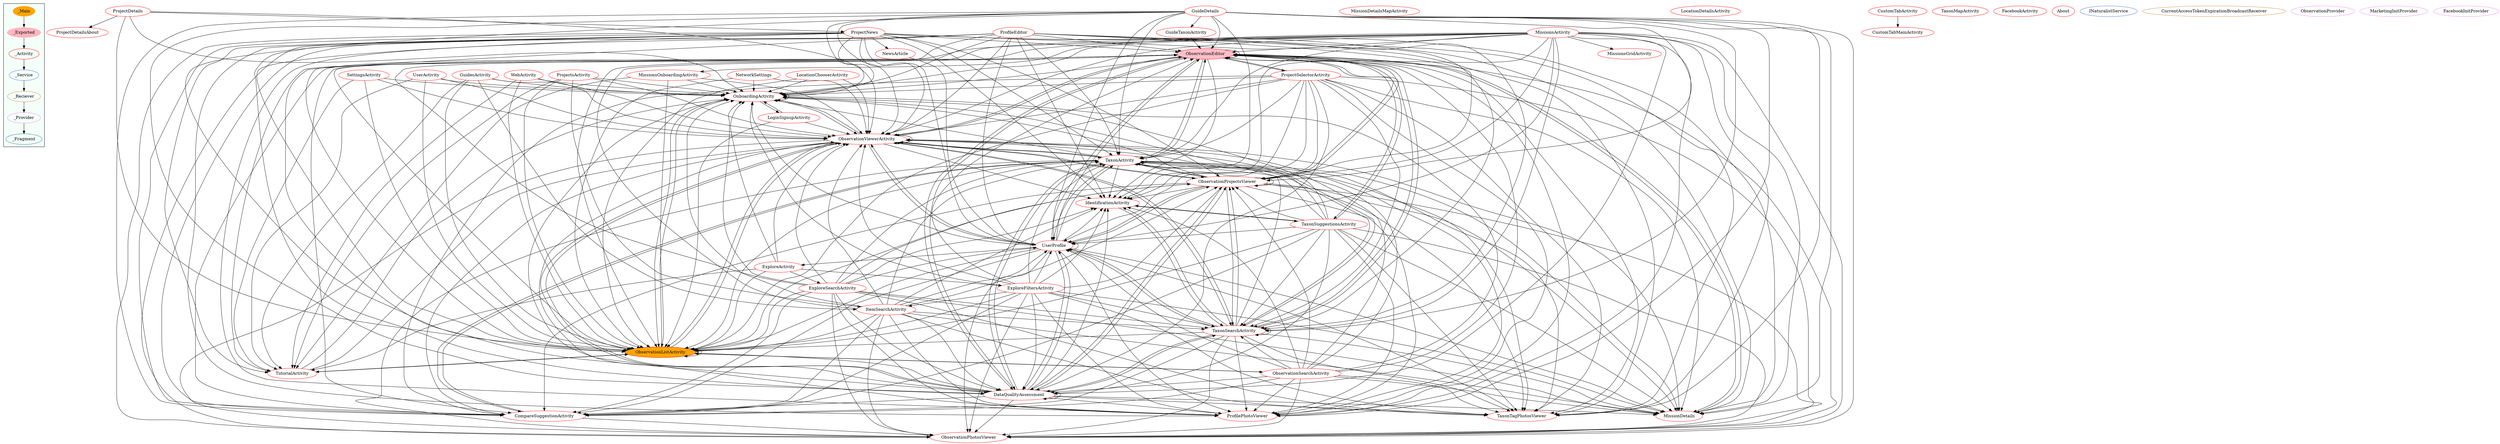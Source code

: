 digraph G {
subgraph cluster_legend{ 
bgcolor=mintcream;
_Activity[color = red];
_Service[color = royalblue];
_Provider[color = violet];
_Reciever[color = peru];
_Fragment[color = teal];
_Main[style=filled, fillcolor=orange, color = mintcream];
_Exported[style=filled, fillcolor=lightpink, color = mintcream];
_Main -> _Exported -> _Activity -> _Service -> _Reciever -> _Provider -> _Fragment; 
}
ObservationEditor[style=filled, fillcolor=pink, color = red];
ProfilePhotoViewer[color = red];
OnboardingActivity[color = red];
NetworkSettings[color = red];
TutorialActivity[color = red];
LoginSignupActivity[color = red];
MissionDetailsMapActivity[color = red];
TaxonSuggestionsActivity[color = red];
ObservationSearchActivity[color = red];
ObservationProjectsViewer[color = red];
MissionDetails[color = red];
ProjectSelectorActivity[color = red];
ExploreFiltersActivity[color = red];
MissionsActivity[color = red];
LocationDetailsActivity[color = red];
ExploreActivity[color = red];
IdentificationActivity[color = red];
DataQualityAssessment[color = red];
GuideDetails[color = red];
CustomTabActivity[color = red];
ObservationListActivity[style=filled, fillcolor=orange, color = red];
ProjectDetailsAbout[color = red];
TaxonSearchActivity[color = red];
TaxonMapActivity[color = red];
ObservationPhotosViewer[color = red];
ProjectNews[color = red];
UserProfile[color = red];
MissionsGridActivity[color = red];
GuideTaxonActivity[color = red];
TaxonTagPhotosViewer[color = red];
FacebookActivity[color = red];
UserActivity[color = red];
ProfileEditor[color = red];
About[color = red];
CompareSuggestionActivity[color = red];
LocationChooserActivity[color = red];
WebActivity[color = red];
SettingsActivity[color = red];
CustomTabMainActivity[color = red];
ProjectDetails[color = red];
TaxonActivity[color = red];
MissionsOnboardingActivity[color = red];
ObservationViewerActivity[color = red];
NewsArticle[color = red];
ExploreSearchActivity[color = red];
GuidesActivity[color = red];
ItemSearchActivity[color = red];
ProjectsActivity[color = red];
INaturalistService[color = royalblue];
CurrentAccessTokenExpirationBroadcastReceiver[color = peru];
ObservationProvider[color = violet];
MarketingInitProvider[color = violet];
FacebookInitProvider[color = violet];
ObservationEditor->ProjectSelectorActivity;
ObservationEditor->ObservationListActivity;
ObservationEditor->ObservationEditor;
ObservationEditor->OnboardingActivity;
ObservationEditor->CompareSuggestionActivity;
ObservationEditor->TaxonSuggestionsActivity;
ObservationEditor->ObservationViewerActivity;
ObservationEditor->TaxonTagPhotosViewer;
ObservationEditor->TaxonActivity;
ObservationEditor->ObservationPhotosViewer;
ObservationEditor->TaxonSearchActivity;
ObservationEditor->UserProfile;
ObservationEditor->DataQualityAssessment;
ObservationEditor->IdentificationActivity;
ObservationEditor->ObservationProjectsViewer;
ObservationEditor->MissionDetails;
ObservationEditor->ProfilePhotoViewer;
OnboardingActivity->ObservationListActivity;
OnboardingActivity->OnboardingActivity;
OnboardingActivity->ObservationViewerActivity;
OnboardingActivity->LoginSignupActivity;
NetworkSettings->ObservationListActivity;
NetworkSettings->ObservationViewerActivity;
NetworkSettings->OnboardingActivity;
TutorialActivity->OnboardingActivity;
TutorialActivity->ObservationListActivity;
TutorialActivity->ObservationViewerActivity;
LoginSignupActivity->ObservationListActivity;
LoginSignupActivity->ObservationViewerActivity;
LoginSignupActivity->OnboardingActivity;
TaxonSuggestionsActivity->ProfilePhotoViewer;
TaxonSuggestionsActivity->UserProfile;
TaxonSuggestionsActivity->TaxonTagPhotosViewer;
TaxonSuggestionsActivity->ObservationProjectsViewer;
TaxonSuggestionsActivity->DataQualityAssessment;
TaxonSuggestionsActivity->MissionDetails;
TaxonSuggestionsActivity->TaxonSearchActivity;
TaxonSuggestionsActivity->ObservationPhotosViewer;
TaxonSuggestionsActivity->ObservationListActivity;
TaxonSuggestionsActivity->TaxonActivity;
TaxonSuggestionsActivity->IdentificationActivity;
TaxonSuggestionsActivity->OnboardingActivity;
TaxonSuggestionsActivity->ObservationViewerActivity;
TaxonSuggestionsActivity->CompareSuggestionActivity;
TaxonSuggestionsActivity->ObservationEditor;
ObservationSearchActivity->MissionDetails;
ObservationSearchActivity->CompareSuggestionActivity;
ObservationSearchActivity->OnboardingActivity;
ObservationSearchActivity->TaxonSearchActivity;
ObservationSearchActivity->ObservationProjectsViewer;
ObservationSearchActivity->ObservationPhotosViewer;
ObservationSearchActivity->ObservationListActivity;
ObservationSearchActivity->UserProfile;
ObservationSearchActivity->TaxonTagPhotosViewer;
ObservationSearchActivity->ObservationViewerActivity;
ObservationSearchActivity->DataQualityAssessment;
ObservationSearchActivity->TaxonActivity;
ObservationSearchActivity->IdentificationActivity;
ObservationSearchActivity->ProfilePhotoViewer;
ObservationSearchActivity->ObservationEditor;
ObservationProjectsViewer->ObservationPhotosViewer;
ObservationProjectsViewer->TaxonSearchActivity;
ObservationProjectsViewer->TaxonTagPhotosViewer;
ObservationProjectsViewer->ObservationProjectsViewer;
ObservationProjectsViewer->ObservationViewerActivity;
ObservationProjectsViewer->ObservationEditor;
ObservationProjectsViewer->DataQualityAssessment;
ObservationProjectsViewer->ObservationListActivity;
ObservationProjectsViewer->ProfilePhotoViewer;
ObservationProjectsViewer->MissionDetails;
ObservationProjectsViewer->TaxonActivity;
ObservationProjectsViewer->CompareSuggestionActivity;
ObservationProjectsViewer->UserProfile;
ObservationProjectsViewer->IdentificationActivity;
ObservationProjectsViewer->OnboardingActivity;
MissionDetails->ObservationEditor;
ExploreFiltersActivity->IdentificationActivity;
ExploreFiltersActivity->UserProfile;
ExploreFiltersActivity->ProfilePhotoViewer;
ExploreFiltersActivity->TaxonActivity;
ExploreFiltersActivity->MissionDetails;
ExploreFiltersActivity->ObservationPhotosViewer;
ExploreFiltersActivity->ObservationListActivity;
ExploreFiltersActivity->ObservationViewerActivity;
ExploreFiltersActivity->ItemSearchActivity;
ExploreFiltersActivity->ObservationEditor;
ExploreFiltersActivity->ObservationProjectsViewer;
ExploreFiltersActivity->DataQualityAssessment;
ExploreFiltersActivity->CompareSuggestionActivity;
ExploreFiltersActivity->TaxonTagPhotosViewer;
ExploreFiltersActivity->OnboardingActivity;
ExploreFiltersActivity->TaxonSearchActivity;
ProjectSelectorActivity->CompareSuggestionActivity;
ProjectSelectorActivity->ProfilePhotoViewer;
ProjectSelectorActivity->ObservationListActivity;
ProjectSelectorActivity->ObservationViewerActivity;
ProjectSelectorActivity->ObservationPhotosViewer;
ProjectSelectorActivity->IdentificationActivity;
ProjectSelectorActivity->UserProfile;
ProjectSelectorActivity->TaxonActivity;
ProjectSelectorActivity->ObservationEditor;
ProjectSelectorActivity->ObservationProjectsViewer;
ProjectSelectorActivity->MissionDetails;
ProjectSelectorActivity->DataQualityAssessment;
ProjectSelectorActivity->TaxonTagPhotosViewer;
ProjectSelectorActivity->OnboardingActivity;
ProjectSelectorActivity->TaxonSearchActivity;
MissionsActivity->TaxonActivity;
MissionsActivity->ObservationPhotosViewer;
MissionsActivity->MissionsGridActivity;
MissionsActivity->ObservationEditor;
MissionsActivity->UserProfile;
MissionsActivity->OnboardingActivity;
MissionsActivity->ObservationListActivity;
MissionsActivity->IdentificationActivity;
MissionsActivity->TaxonTagPhotosViewer;
MissionsActivity->TutorialActivity;
MissionsActivity->ObservationViewerActivity;
MissionsActivity->MissionsOnboardingActivity;
MissionsActivity->MissionDetails;
MissionsActivity->ObservationProjectsViewer;
MissionsActivity->ProfilePhotoViewer;
MissionsActivity->CompareSuggestionActivity;
MissionsActivity->TaxonSearchActivity;
MissionsActivity->DataQualityAssessment;
ExploreActivity->TutorialActivity;
ExploreActivity->ExploreFiltersActivity;
ExploreActivity->ObservationViewerActivity;
ExploreActivity->OnboardingActivity;
ExploreActivity->ExploreSearchActivity;
ExploreActivity->ObservationListActivity;
IdentificationActivity->TaxonSearchActivity;
IdentificationActivity->TaxonSuggestionsActivity;
DataQualityAssessment->UserProfile;
DataQualityAssessment->TaxonTagPhotosViewer;
DataQualityAssessment->ObservationEditor;
DataQualityAssessment->ObservationViewerActivity;
DataQualityAssessment->MissionDetails;
DataQualityAssessment->IdentificationActivity;
DataQualityAssessment->OnboardingActivity;
DataQualityAssessment->ObservationProjectsViewer;
DataQualityAssessment->TaxonActivity;
DataQualityAssessment->TaxonSearchActivity;
DataQualityAssessment->ObservationPhotosViewer;
DataQualityAssessment->ProfilePhotoViewer;
DataQualityAssessment->DataQualityAssessment;
DataQualityAssessment->ObservationListActivity;
DataQualityAssessment->CompareSuggestionActivity;
GuideDetails->GuideTaxonActivity;
GuideDetails->ObservationViewerActivity;
GuideDetails->UserProfile;
GuideDetails->MissionDetails;
GuideDetails->ObservationEditor;
GuideDetails->TaxonActivity;
GuideDetails->TaxonTagPhotosViewer;
GuideDetails->DataQualityAssessment;
GuideDetails->IdentificationActivity;
GuideDetails->ProfilePhotoViewer;
GuideDetails->TaxonSearchActivity;
GuideDetails->ObservationProjectsViewer;
GuideDetails->ObservationListActivity;
GuideDetails->CompareSuggestionActivity;
GuideDetails->ObservationPhotosViewer;
GuideDetails->OnboardingActivity;
CustomTabActivity->CustomTabMainActivity;
ObservationListActivity->ObservationViewerActivity;
ObservationListActivity->ObservationSearchActivity;
ObservationListActivity->OnboardingActivity;
ObservationListActivity->ObservationListActivity;
ObservationListActivity->TutorialActivity;
TaxonSearchActivity->TaxonTagPhotosViewer;
TaxonSearchActivity->TaxonSearchActivity;
TaxonSearchActivity->ObservationProjectsViewer;
TaxonSearchActivity->ObservationViewerActivity;
TaxonSearchActivity->OnboardingActivity;
TaxonSearchActivity->UserProfile;
TaxonSearchActivity->ObservationPhotosViewer;
TaxonSearchActivity->IdentificationActivity;
TaxonSearchActivity->ObservationListActivity;
TaxonSearchActivity->TaxonActivity;
TaxonSearchActivity->MissionDetails;
TaxonSearchActivity->ProfilePhotoViewer;
TaxonSearchActivity->DataQualityAssessment;
TaxonSearchActivity->CompareSuggestionActivity;
TaxonSearchActivity->ObservationEditor;
ProjectNews->ObservationProjectsViewer;
ProjectNews->IdentificationActivity;
ProjectNews->TaxonTagPhotosViewer;
ProjectNews->ObservationViewerActivity;
ProjectNews->ObservationEditor;
ProjectNews->TaxonSearchActivity;
ProjectNews->UserProfile;
ProjectNews->NewsArticle;
ProjectNews->TaxonActivity;
ProjectNews->DataQualityAssessment;
ProjectNews->ObservationListActivity;
ProjectNews->OnboardingActivity;
ProjectNews->ProfilePhotoViewer;
ProjectNews->CompareSuggestionActivity;
ProjectNews->TutorialActivity;
ProjectNews->ObservationPhotosViewer;
ProjectNews->MissionDetails;
UserProfile->DataQualityAssessment;
UserProfile->ObservationViewerActivity;
UserProfile->ObservationEditor;
UserProfile->UserProfile;
UserProfile->TaxonTagPhotosViewer;
UserProfile->TaxonActivity;
UserProfile->ExploreActivity;
UserProfile->ProfilePhotoViewer;
UserProfile->ObservationPhotosViewer;
UserProfile->CompareSuggestionActivity;
UserProfile->MissionDetails;
UserProfile->TaxonSearchActivity;
UserProfile->OnboardingActivity;
UserProfile->ObservationListActivity;
UserProfile->IdentificationActivity;
UserProfile->ObservationProjectsViewer;
GuideTaxonActivity->ObservationEditor;
UserActivity->OnboardingActivity;
UserActivity->TutorialActivity;
UserActivity->ObservationViewerActivity;
UserActivity->ObservationListActivity;
ProfileEditor->MissionDetails;
ProfileEditor->ObservationViewerActivity;
ProfileEditor->ObservationPhotosViewer;
ProfileEditor->OnboardingActivity;
ProfileEditor->ProfilePhotoViewer;
ProfileEditor->UserProfile;
ProfileEditor->TaxonTagPhotosViewer;
ProfileEditor->ObservationProjectsViewer;
ProfileEditor->ObservationListActivity;
ProfileEditor->DataQualityAssessment;
ProfileEditor->TaxonSearchActivity;
ProfileEditor->IdentificationActivity;
ProfileEditor->TaxonActivity;
ProfileEditor->CompareSuggestionActivity;
ProfileEditor->ObservationEditor;
CompareSuggestionActivity->TaxonActivity;
CompareSuggestionActivity->ObservationPhotosViewer;
LocationChooserActivity->OnboardingActivity;
LocationChooserActivity->ObservationViewerActivity;
LocationChooserActivity->ObservationListActivity;
WebActivity->TutorialActivity;
WebActivity->OnboardingActivity;
WebActivity->ObservationViewerActivity;
WebActivity->ObservationListActivity;
SettingsActivity->ObservationViewerActivity;
SettingsActivity->OnboardingActivity;
SettingsActivity->ObservationListActivity;
SettingsActivity->TutorialActivity;
ProjectDetails->ProjectNews;
ProjectDetails->OnboardingActivity;
ProjectDetails->ObservationViewerActivity;
ProjectDetails->ObservationListActivity;
ProjectDetails->ProjectDetailsAbout;
TaxonActivity->CompareSuggestionActivity;
TaxonActivity->TaxonTagPhotosViewer;
TaxonActivity->UserProfile;
TaxonActivity->ObservationListActivity;
TaxonActivity->DataQualityAssessment;
TaxonActivity->TaxonSearchActivity;
TaxonActivity->TaxonActivity;
TaxonActivity->ObservationEditor;
TaxonActivity->ObservationViewerActivity;
TaxonActivity->ObservationProjectsViewer;
TaxonActivity->ProfilePhotoViewer;
TaxonActivity->IdentificationActivity;
TaxonActivity->MissionDetails;
TaxonActivity->OnboardingActivity;
TaxonActivity->ObservationPhotosViewer;
MissionsOnboardingActivity->OnboardingActivity;
MissionsOnboardingActivity->ObservationViewerActivity;
MissionsOnboardingActivity->ObservationListActivity;
MissionsOnboardingActivity->TutorialActivity;
ObservationViewerActivity->TaxonSearchActivity;
ObservationViewerActivity->ObservationViewerActivity;
ObservationViewerActivity->ObservationListActivity;
ObservationViewerActivity->TaxonTagPhotosViewer;
ObservationViewerActivity->ProfilePhotoViewer;
ObservationViewerActivity->ObservationProjectsViewer;
ObservationViewerActivity->OnboardingActivity;
ObservationViewerActivity->UserProfile;
ObservationViewerActivity->ObservationEditor;
ObservationViewerActivity->CompareSuggestionActivity;
ObservationViewerActivity->DataQualityAssessment;
ObservationViewerActivity->MissionDetails;
ObservationViewerActivity->TaxonActivity;
ObservationViewerActivity->ObservationPhotosViewer;
ObservationViewerActivity->IdentificationActivity;
ExploreSearchActivity->ObservationEditor;
ExploreSearchActivity->OnboardingActivity;
ExploreSearchActivity->DataQualityAssessment;
ExploreSearchActivity->IdentificationActivity;
ExploreSearchActivity->CompareSuggestionActivity;
ExploreSearchActivity->ObservationProjectsViewer;
ExploreSearchActivity->ProfilePhotoViewer;
ExploreSearchActivity->TaxonTagPhotosViewer;
ExploreSearchActivity->UserProfile;
ExploreSearchActivity->TaxonSearchActivity;
ExploreSearchActivity->ObservationListActivity;
ExploreSearchActivity->TaxonActivity;
ExploreSearchActivity->ObservationPhotosViewer;
ExploreSearchActivity->MissionDetails;
ExploreSearchActivity->ObservationViewerActivity;
NewsArticle->UserProfile;
ItemSearchActivity->ProfilePhotoViewer;
ItemSearchActivity->IdentificationActivity;
ItemSearchActivity->MissionDetails;
ItemSearchActivity->ObservationEditor;
ItemSearchActivity->OnboardingActivity;
ItemSearchActivity->UserProfile;
ItemSearchActivity->ObservationViewerActivity;
ItemSearchActivity->CompareSuggestionActivity;
ItemSearchActivity->ObservationListActivity;
ItemSearchActivity->TaxonTagPhotosViewer;
ItemSearchActivity->ObservationProjectsViewer;
ItemSearchActivity->DataQualityAssessment;
ItemSearchActivity->ObservationPhotosViewer;
ItemSearchActivity->TaxonSearchActivity;
ItemSearchActivity->TaxonActivity;
GuidesActivity->OnboardingActivity;
GuidesActivity->ItemSearchActivity;
GuidesActivity->ObservationListActivity;
GuidesActivity->ObservationViewerActivity;
GuidesActivity->TutorialActivity;
ProjectsActivity->TutorialActivity;
ProjectsActivity->ObservationListActivity;
ProjectsActivity->ObservationViewerActivity;
ProjectsActivity->OnboardingActivity;
ProjectsActivity->ItemSearchActivity;
}
